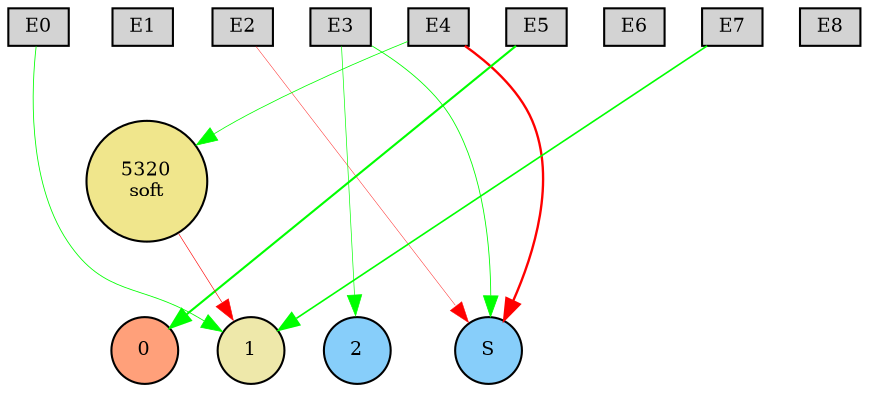 digraph {
	node [fontsize=9 height=0.2 shape=circle width=0.2]
	subgraph inputs {
		node [shape=box style=filled]
		rank=source
		E0 [fillcolor=lightgray]
		E1 [fillcolor=lightgray]
		E0 -> E1 [style=invis]
		E2 [fillcolor=lightgray]
		E1 -> E2 [style=invis]
		E3 [fillcolor=lightgray]
		E2 -> E3 [style=invis]
		E4 [fillcolor=lightgray]
		E3 -> E4 [style=invis]
		E5 [fillcolor=lightgray]
		E4 -> E5 [style=invis]
		E6 [fillcolor=lightgray]
		E5 -> E6 [style=invis]
		E7 [fillcolor=lightgray]
		E6 -> E7 [style=invis]
		E8 [fillcolor=lightgray]
		E7 -> E8 [style=invis]
	}
	subgraph outputs {
		node [style=filled]
		rank=sink
		0 [fillcolor=lightsalmon fontsize=9 height=0.2 shape=circle width=0.2]
		1 [fillcolor=palegoldenrod fontsize=9 height=0.2 shape=circle width=0.2]
		0 -> 1 [style=invis]
		2 [fillcolor=lightskyblue fontsize=9 height=0.2 shape=circle width=0.2]
		1 -> 2 [style=invis]
		S [fillcolor=lightskyblue fontsize=9 height=0.2 shape=circle width=0.2]
		2 -> S [style=invis]
	}
	5320 [label="5320
soft" fillcolor=khaki style=filled]
	E5 -> 0 [color=green penwidth=1.0180265680356961 style=solid]
	E3 -> 2 [color=green penwidth=0.3190853378189918 style=solid]
	E4 -> S [color=red penwidth=1.1346713490426588 style=solid]
	E7 -> 1 [color=green penwidth=0.7871800758754945 style=solid]
	E2 -> S [color=red penwidth=0.20565312250349316 style=solid]
	E4 -> 5320 [color=green penwidth=0.37548162994435275 style=solid]
	5320 -> 1 [color=red penwidth=0.2992442522970099 style=solid]
	E0 -> 1 [color=green penwidth=0.398377059313173 style=solid]
	E3 -> S [color=green penwidth=0.4054742277602632 style=solid]
}
